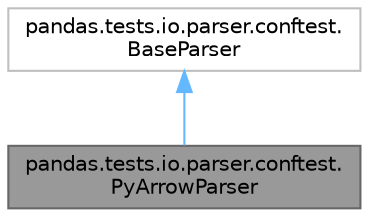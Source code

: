 digraph "pandas.tests.io.parser.conftest.PyArrowParser"
{
 // LATEX_PDF_SIZE
  bgcolor="transparent";
  edge [fontname=Helvetica,fontsize=10,labelfontname=Helvetica,labelfontsize=10];
  node [fontname=Helvetica,fontsize=10,shape=box,height=0.2,width=0.4];
  Node1 [id="Node000001",label="pandas.tests.io.parser.conftest.\lPyArrowParser",height=0.2,width=0.4,color="gray40", fillcolor="grey60", style="filled", fontcolor="black",tooltip=" "];
  Node2 -> Node1 [id="edge2_Node000001_Node000002",dir="back",color="steelblue1",style="solid",tooltip=" "];
  Node2 [id="Node000002",label="pandas.tests.io.parser.conftest.\lBaseParser",height=0.2,width=0.4,color="grey75", fillcolor="white", style="filled",URL="$dd/d95/classpandas_1_1tests_1_1io_1_1parser_1_1conftest_1_1BaseParser.html",tooltip=" "];
}
